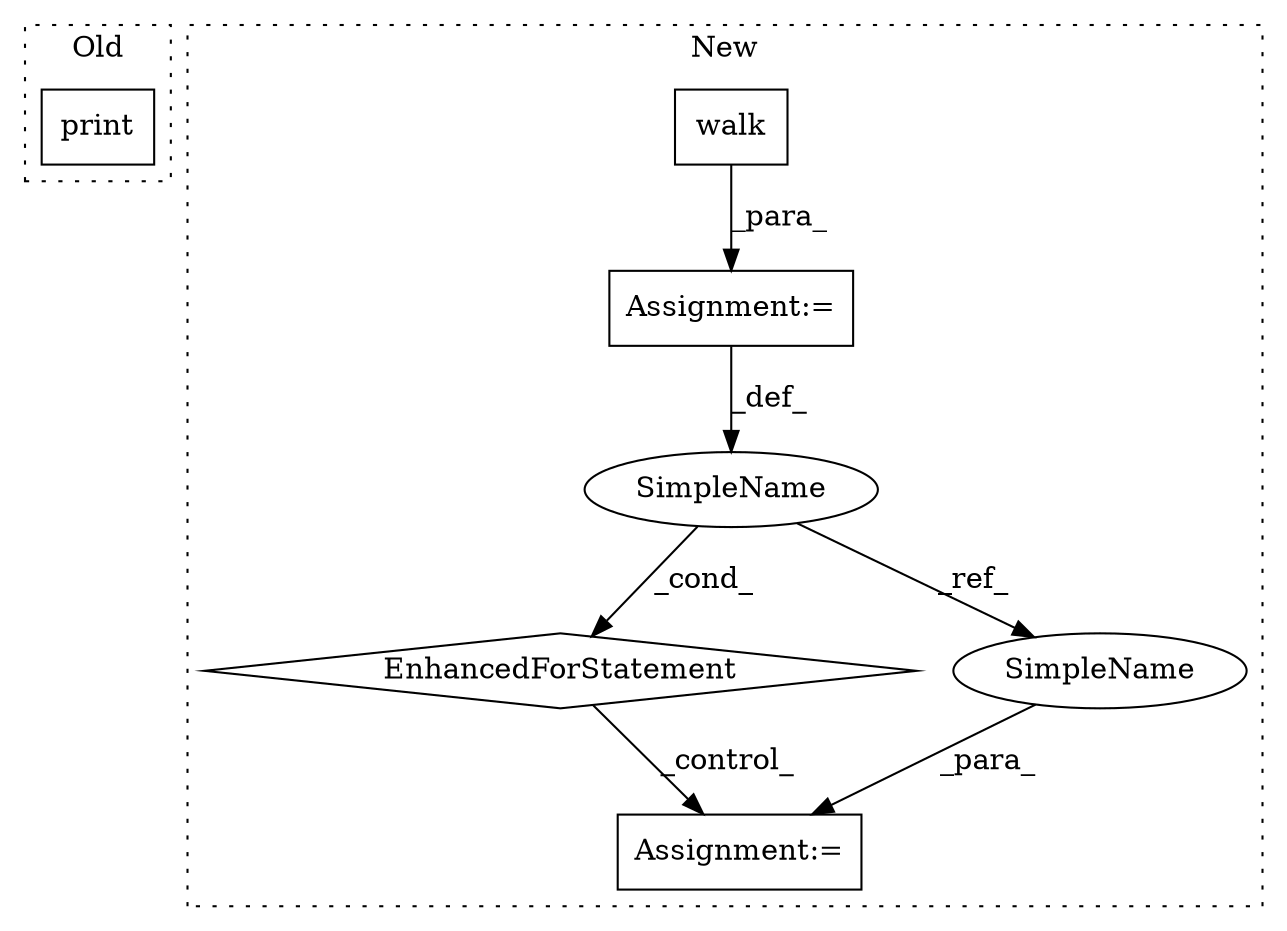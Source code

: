 digraph G {
subgraph cluster0 {
1 [label="print" a="32" s="480,515" l="6,1" shape="box"];
label = "Old";
style="dotted";
}
subgraph cluster1 {
2 [label="walk" a="32" s="452,461" l="5,1" shape="box"];
3 [label="Assignment:=" a="7" s="351,462" l="84,2" shape="box"];
4 [label="EnhancedForStatement" a="70" s="351,462" l="84,2" shape="diamond"];
5 [label="Assignment:=" a="7" s="577" l="48" shape="box"];
6 [label="SimpleName" a="42" s="441" l="5" shape="ellipse"];
7 [label="SimpleName" a="42" s="584" l="5" shape="ellipse"];
label = "New";
style="dotted";
}
2 -> 3 [label="_para_"];
3 -> 6 [label="_def_"];
4 -> 5 [label="_control_"];
6 -> 4 [label="_cond_"];
6 -> 7 [label="_ref_"];
7 -> 5 [label="_para_"];
}